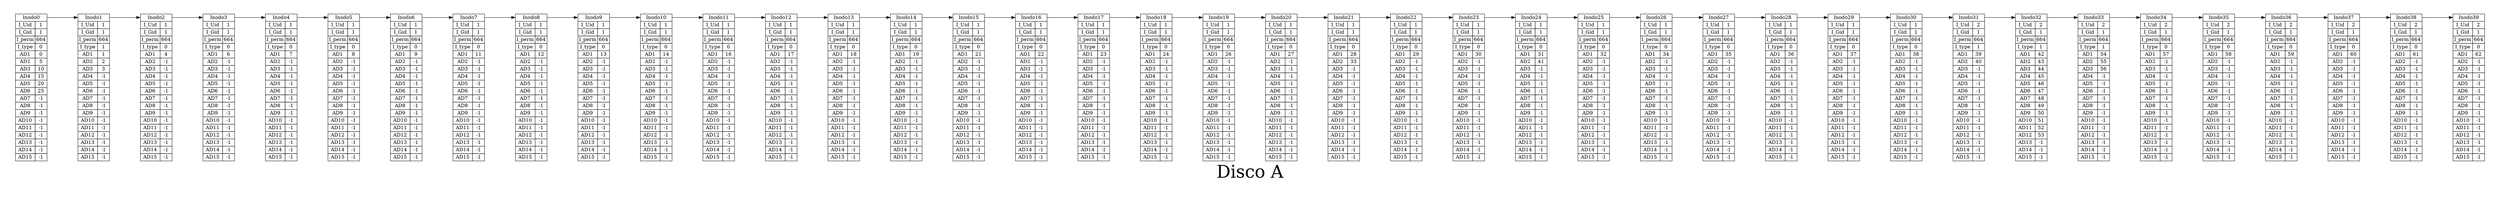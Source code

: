 digraph H {
        label="Disco A";
        fontsize="50"
		graph [pad="0.5", nodesep="0.5", ranksep="1"];
		node [shape=plaintext]
		 rankdir=LR;Inodo0 [
			label=<
				<table  border="0" cellborder="1" cellspacing="0">
				<tr><td colspan="3" port='0'>Inodo0</td></tr><tr><td>I_Uid</td><td port='0'>1</td></tr><tr><td>I_Gid</td><td port='0'>1</td></tr><tr><td>I_perm</td><td port='0'>664</td></tr><tr><td>I_type</td><td port='0'>0</td></tr><tr><td>AD1</td><td port='1'>0</td></tr><tr><td>AD2</td><td port='2'>5</td></tr><tr><td>AD3</td><td port='3'>10</td></tr><tr><td>AD4</td><td port='4'>15</td></tr><tr><td>AD5</td><td port='5'>20</td></tr><tr><td>AD6</td><td port='6'>25</td></tr><tr><td>AD7</td><td port='7'>-1</td></tr><tr><td>AD8</td><td port='8'>-1</td></tr><tr><td>AD9</td><td port='9'>-1</td></tr><tr><td>AD10</td><td port='10'>-1</td></tr><tr><td>AD11</td><td port='11'>-1</td></tr><tr><td>AD12</td><td port='12'>-1</td></tr><tr><td>AD13</td><td port='13'>-1</td></tr><tr><td>AD14</td><td port='14'>-1</td></tr><tr><td>AD15</td><td port='15'>-1</td></tr></table>
			>];
			
			Inodo1 [
			label=<
				<table  border="0" cellborder="1" cellspacing="0">
				<tr><td colspan="3" port='0'>Inodo1</td></tr><tr><td>I_Uid</td><td port='0'>1</td></tr><tr><td>I_Gid</td><td port='0'>1</td></tr><tr><td>I_perm</td><td port='0'>664</td></tr><tr><td>I_type</td><td port='0'>1</td></tr><tr><td>AD1</td><td port='1'>1</td></tr><tr><td>AD2</td><td port='2'>2</td></tr><tr><td>AD3</td><td port='3'>3</td></tr><tr><td>AD4</td><td port='4'>-1</td></tr><tr><td>AD5</td><td port='5'>-1</td></tr><tr><td>AD6</td><td port='6'>-1</td></tr><tr><td>AD7</td><td port='7'>-1</td></tr><tr><td>AD8</td><td port='8'>-1</td></tr><tr><td>AD9</td><td port='9'>-1</td></tr><tr><td>AD10</td><td port='10'>-1</td></tr><tr><td>AD11</td><td port='11'>-1</td></tr><tr><td>AD12</td><td port='12'>-1</td></tr><tr><td>AD13</td><td port='13'>-1</td></tr><tr><td>AD14</td><td port='14'>-1</td></tr><tr><td>AD15</td><td port='15'>-1</td></tr></table>
			>];
			
			Inodo2 [
			label=<
				<table  border="0" cellborder="1" cellspacing="0">
				<tr><td colspan="3" port='0'>Inodo2</td></tr><tr><td>I_Uid</td><td port='0'>1</td></tr><tr><td>I_Gid</td><td port='0'>1</td></tr><tr><td>I_perm</td><td port='0'>664</td></tr><tr><td>I_type</td><td port='0'>0</td></tr><tr><td>AD1</td><td port='1'>4</td></tr><tr><td>AD2</td><td port='2'>-1</td></tr><tr><td>AD3</td><td port='3'>-1</td></tr><tr><td>AD4</td><td port='4'>-1</td></tr><tr><td>AD5</td><td port='5'>-1</td></tr><tr><td>AD6</td><td port='6'>-1</td></tr><tr><td>AD7</td><td port='7'>-1</td></tr><tr><td>AD8</td><td port='8'>-1</td></tr><tr><td>AD9</td><td port='9'>-1</td></tr><tr><td>AD10</td><td port='10'>-1</td></tr><tr><td>AD11</td><td port='11'>-1</td></tr><tr><td>AD12</td><td port='12'>-1</td></tr><tr><td>AD13</td><td port='13'>-1</td></tr><tr><td>AD14</td><td port='14'>-1</td></tr><tr><td>AD15</td><td port='15'>-1</td></tr></table>
			>];
			
			Inodo3 [
			label=<
				<table  border="0" cellborder="1" cellspacing="0">
				<tr><td colspan="3" port='0'>Inodo3</td></tr><tr><td>I_Uid</td><td port='0'>1</td></tr><tr><td>I_Gid</td><td port='0'>1</td></tr><tr><td>I_perm</td><td port='0'>664</td></tr><tr><td>I_type</td><td port='0'>0</td></tr><tr><td>AD1</td><td port='1'>6</td></tr><tr><td>AD2</td><td port='2'>-1</td></tr><tr><td>AD3</td><td port='3'>-1</td></tr><tr><td>AD4</td><td port='4'>-1</td></tr><tr><td>AD5</td><td port='5'>-1</td></tr><tr><td>AD6</td><td port='6'>-1</td></tr><tr><td>AD7</td><td port='7'>-1</td></tr><tr><td>AD8</td><td port='8'>-1</td></tr><tr><td>AD9</td><td port='9'>-1</td></tr><tr><td>AD10</td><td port='10'>-1</td></tr><tr><td>AD11</td><td port='11'>-1</td></tr><tr><td>AD12</td><td port='12'>-1</td></tr><tr><td>AD13</td><td port='13'>-1</td></tr><tr><td>AD14</td><td port='14'>-1</td></tr><tr><td>AD15</td><td port='15'>-1</td></tr></table>
			>];
			
			Inodo4 [
			label=<
				<table  border="0" cellborder="1" cellspacing="0">
				<tr><td colspan="3" port='0'>Inodo4</td></tr><tr><td>I_Uid</td><td port='0'>1</td></tr><tr><td>I_Gid</td><td port='0'>1</td></tr><tr><td>I_perm</td><td port='0'>664</td></tr><tr><td>I_type</td><td port='0'>0</td></tr><tr><td>AD1</td><td port='1'>7</td></tr><tr><td>AD2</td><td port='2'>-1</td></tr><tr><td>AD3</td><td port='3'>-1</td></tr><tr><td>AD4</td><td port='4'>-1</td></tr><tr><td>AD5</td><td port='5'>-1</td></tr><tr><td>AD6</td><td port='6'>-1</td></tr><tr><td>AD7</td><td port='7'>-1</td></tr><tr><td>AD8</td><td port='8'>-1</td></tr><tr><td>AD9</td><td port='9'>-1</td></tr><tr><td>AD10</td><td port='10'>-1</td></tr><tr><td>AD11</td><td port='11'>-1</td></tr><tr><td>AD12</td><td port='12'>-1</td></tr><tr><td>AD13</td><td port='13'>-1</td></tr><tr><td>AD14</td><td port='14'>-1</td></tr><tr><td>AD15</td><td port='15'>-1</td></tr></table>
			>];
			
			Inodo5 [
			label=<
				<table  border="0" cellborder="1" cellspacing="0">
				<tr><td colspan="3" port='0'>Inodo5</td></tr><tr><td>I_Uid</td><td port='0'>1</td></tr><tr><td>I_Gid</td><td port='0'>1</td></tr><tr><td>I_perm</td><td port='0'>664</td></tr><tr><td>I_type</td><td port='0'>0</td></tr><tr><td>AD1</td><td port='1'>8</td></tr><tr><td>AD2</td><td port='2'>-1</td></tr><tr><td>AD3</td><td port='3'>-1</td></tr><tr><td>AD4</td><td port='4'>-1</td></tr><tr><td>AD5</td><td port='5'>-1</td></tr><tr><td>AD6</td><td port='6'>-1</td></tr><tr><td>AD7</td><td port='7'>-1</td></tr><tr><td>AD8</td><td port='8'>-1</td></tr><tr><td>AD9</td><td port='9'>-1</td></tr><tr><td>AD10</td><td port='10'>-1</td></tr><tr><td>AD11</td><td port='11'>-1</td></tr><tr><td>AD12</td><td port='12'>-1</td></tr><tr><td>AD13</td><td port='13'>-1</td></tr><tr><td>AD14</td><td port='14'>-1</td></tr><tr><td>AD15</td><td port='15'>-1</td></tr></table>
			>];
			
			Inodo6 [
			label=<
				<table  border="0" cellborder="1" cellspacing="0">
				<tr><td colspan="3" port='0'>Inodo6</td></tr><tr><td>I_Uid</td><td port='0'>1</td></tr><tr><td>I_Gid</td><td port='0'>1</td></tr><tr><td>I_perm</td><td port='0'>664</td></tr><tr><td>I_type</td><td port='0'>0</td></tr><tr><td>AD1</td><td port='1'>9</td></tr><tr><td>AD2</td><td port='2'>-1</td></tr><tr><td>AD3</td><td port='3'>-1</td></tr><tr><td>AD4</td><td port='4'>-1</td></tr><tr><td>AD5</td><td port='5'>-1</td></tr><tr><td>AD6</td><td port='6'>-1</td></tr><tr><td>AD7</td><td port='7'>-1</td></tr><tr><td>AD8</td><td port='8'>-1</td></tr><tr><td>AD9</td><td port='9'>-1</td></tr><tr><td>AD10</td><td port='10'>-1</td></tr><tr><td>AD11</td><td port='11'>-1</td></tr><tr><td>AD12</td><td port='12'>-1</td></tr><tr><td>AD13</td><td port='13'>-1</td></tr><tr><td>AD14</td><td port='14'>-1</td></tr><tr><td>AD15</td><td port='15'>-1</td></tr></table>
			>];
			
			Inodo7 [
			label=<
				<table  border="0" cellborder="1" cellspacing="0">
				<tr><td colspan="3" port='0'>Inodo7</td></tr><tr><td>I_Uid</td><td port='0'>1</td></tr><tr><td>I_Gid</td><td port='0'>1</td></tr><tr><td>I_perm</td><td port='0'>664</td></tr><tr><td>I_type</td><td port='0'>0</td></tr><tr><td>AD1</td><td port='1'>11</td></tr><tr><td>AD2</td><td port='2'>-1</td></tr><tr><td>AD3</td><td port='3'>-1</td></tr><tr><td>AD4</td><td port='4'>-1</td></tr><tr><td>AD5</td><td port='5'>-1</td></tr><tr><td>AD6</td><td port='6'>-1</td></tr><tr><td>AD7</td><td port='7'>-1</td></tr><tr><td>AD8</td><td port='8'>-1</td></tr><tr><td>AD9</td><td port='9'>-1</td></tr><tr><td>AD10</td><td port='10'>-1</td></tr><tr><td>AD11</td><td port='11'>-1</td></tr><tr><td>AD12</td><td port='12'>-1</td></tr><tr><td>AD13</td><td port='13'>-1</td></tr><tr><td>AD14</td><td port='14'>-1</td></tr><tr><td>AD15</td><td port='15'>-1</td></tr></table>
			>];
			
			Inodo8 [
			label=<
				<table  border="0" cellborder="1" cellspacing="0">
				<tr><td colspan="3" port='0'>Inodo8</td></tr><tr><td>I_Uid</td><td port='0'>1</td></tr><tr><td>I_Gid</td><td port='0'>1</td></tr><tr><td>I_perm</td><td port='0'>664</td></tr><tr><td>I_type</td><td port='0'>0</td></tr><tr><td>AD1</td><td port='1'>12</td></tr><tr><td>AD2</td><td port='2'>-1</td></tr><tr><td>AD3</td><td port='3'>-1</td></tr><tr><td>AD4</td><td port='4'>-1</td></tr><tr><td>AD5</td><td port='5'>-1</td></tr><tr><td>AD6</td><td port='6'>-1</td></tr><tr><td>AD7</td><td port='7'>-1</td></tr><tr><td>AD8</td><td port='8'>-1</td></tr><tr><td>AD9</td><td port='9'>-1</td></tr><tr><td>AD10</td><td port='10'>-1</td></tr><tr><td>AD11</td><td port='11'>-1</td></tr><tr><td>AD12</td><td port='12'>-1</td></tr><tr><td>AD13</td><td port='13'>-1</td></tr><tr><td>AD14</td><td port='14'>-1</td></tr><tr><td>AD15</td><td port='15'>-1</td></tr></table>
			>];
			
			Inodo9 [
			label=<
				<table  border="0" cellborder="1" cellspacing="0">
				<tr><td colspan="3" port='0'>Inodo9</td></tr><tr><td>I_Uid</td><td port='0'>1</td></tr><tr><td>I_Gid</td><td port='0'>1</td></tr><tr><td>I_perm</td><td port='0'>664</td></tr><tr><td>I_type</td><td port='0'>0</td></tr><tr><td>AD1</td><td port='1'>13</td></tr><tr><td>AD2</td><td port='2'>-1</td></tr><tr><td>AD3</td><td port='3'>-1</td></tr><tr><td>AD4</td><td port='4'>-1</td></tr><tr><td>AD5</td><td port='5'>-1</td></tr><tr><td>AD6</td><td port='6'>-1</td></tr><tr><td>AD7</td><td port='7'>-1</td></tr><tr><td>AD8</td><td port='8'>-1</td></tr><tr><td>AD9</td><td port='9'>-1</td></tr><tr><td>AD10</td><td port='10'>-1</td></tr><tr><td>AD11</td><td port='11'>-1</td></tr><tr><td>AD12</td><td port='12'>-1</td></tr><tr><td>AD13</td><td port='13'>-1</td></tr><tr><td>AD14</td><td port='14'>-1</td></tr><tr><td>AD15</td><td port='15'>-1</td></tr></table>
			>];
			
			Inodo10 [
			label=<
				<table  border="0" cellborder="1" cellspacing="0">
				<tr><td colspan="3" port='0'>Inodo10</td></tr><tr><td>I_Uid</td><td port='0'>1</td></tr><tr><td>I_Gid</td><td port='0'>1</td></tr><tr><td>I_perm</td><td port='0'>664</td></tr><tr><td>I_type</td><td port='0'>0</td></tr><tr><td>AD1</td><td port='1'>14</td></tr><tr><td>AD2</td><td port='2'>-1</td></tr><tr><td>AD3</td><td port='3'>-1</td></tr><tr><td>AD4</td><td port='4'>-1</td></tr><tr><td>AD5</td><td port='5'>-1</td></tr><tr><td>AD6</td><td port='6'>-1</td></tr><tr><td>AD7</td><td port='7'>-1</td></tr><tr><td>AD8</td><td port='8'>-1</td></tr><tr><td>AD9</td><td port='9'>-1</td></tr><tr><td>AD10</td><td port='10'>-1</td></tr><tr><td>AD11</td><td port='11'>-1</td></tr><tr><td>AD12</td><td port='12'>-1</td></tr><tr><td>AD13</td><td port='13'>-1</td></tr><tr><td>AD14</td><td port='14'>-1</td></tr><tr><td>AD15</td><td port='15'>-1</td></tr></table>
			>];
			
			Inodo11 [
			label=<
				<table  border="0" cellborder="1" cellspacing="0">
				<tr><td colspan="3" port='0'>Inodo11</td></tr><tr><td>I_Uid</td><td port='0'>1</td></tr><tr><td>I_Gid</td><td port='0'>1</td></tr><tr><td>I_perm</td><td port='0'>664</td></tr><tr><td>I_type</td><td port='0'>0</td></tr><tr><td>AD1</td><td port='1'>16</td></tr><tr><td>AD2</td><td port='2'>-1</td></tr><tr><td>AD3</td><td port='3'>-1</td></tr><tr><td>AD4</td><td port='4'>-1</td></tr><tr><td>AD5</td><td port='5'>-1</td></tr><tr><td>AD6</td><td port='6'>-1</td></tr><tr><td>AD7</td><td port='7'>-1</td></tr><tr><td>AD8</td><td port='8'>-1</td></tr><tr><td>AD9</td><td port='9'>-1</td></tr><tr><td>AD10</td><td port='10'>-1</td></tr><tr><td>AD11</td><td port='11'>-1</td></tr><tr><td>AD12</td><td port='12'>-1</td></tr><tr><td>AD13</td><td port='13'>-1</td></tr><tr><td>AD14</td><td port='14'>-1</td></tr><tr><td>AD15</td><td port='15'>-1</td></tr></table>
			>];
			
			Inodo12 [
			label=<
				<table  border="0" cellborder="1" cellspacing="0">
				<tr><td colspan="3" port='0'>Inodo12</td></tr><tr><td>I_Uid</td><td port='0'>1</td></tr><tr><td>I_Gid</td><td port='0'>1</td></tr><tr><td>I_perm</td><td port='0'>664</td></tr><tr><td>I_type</td><td port='0'>0</td></tr><tr><td>AD1</td><td port='1'>17</td></tr><tr><td>AD2</td><td port='2'>-1</td></tr><tr><td>AD3</td><td port='3'>-1</td></tr><tr><td>AD4</td><td port='4'>-1</td></tr><tr><td>AD5</td><td port='5'>-1</td></tr><tr><td>AD6</td><td port='6'>-1</td></tr><tr><td>AD7</td><td port='7'>-1</td></tr><tr><td>AD8</td><td port='8'>-1</td></tr><tr><td>AD9</td><td port='9'>-1</td></tr><tr><td>AD10</td><td port='10'>-1</td></tr><tr><td>AD11</td><td port='11'>-1</td></tr><tr><td>AD12</td><td port='12'>-1</td></tr><tr><td>AD13</td><td port='13'>-1</td></tr><tr><td>AD14</td><td port='14'>-1</td></tr><tr><td>AD15</td><td port='15'>-1</td></tr></table>
			>];
			
			Inodo13 [
			label=<
				<table  border="0" cellborder="1" cellspacing="0">
				<tr><td colspan="3" port='0'>Inodo13</td></tr><tr><td>I_Uid</td><td port='0'>1</td></tr><tr><td>I_Gid</td><td port='0'>1</td></tr><tr><td>I_perm</td><td port='0'>664</td></tr><tr><td>I_type</td><td port='0'>0</td></tr><tr><td>AD1</td><td port='1'>18</td></tr><tr><td>AD2</td><td port='2'>-1</td></tr><tr><td>AD3</td><td port='3'>-1</td></tr><tr><td>AD4</td><td port='4'>-1</td></tr><tr><td>AD5</td><td port='5'>-1</td></tr><tr><td>AD6</td><td port='6'>-1</td></tr><tr><td>AD7</td><td port='7'>-1</td></tr><tr><td>AD8</td><td port='8'>-1</td></tr><tr><td>AD9</td><td port='9'>-1</td></tr><tr><td>AD10</td><td port='10'>-1</td></tr><tr><td>AD11</td><td port='11'>-1</td></tr><tr><td>AD12</td><td port='12'>-1</td></tr><tr><td>AD13</td><td port='13'>-1</td></tr><tr><td>AD14</td><td port='14'>-1</td></tr><tr><td>AD15</td><td port='15'>-1</td></tr></table>
			>];
			
			Inodo14 [
			label=<
				<table  border="0" cellborder="1" cellspacing="0">
				<tr><td colspan="3" port='0'>Inodo14</td></tr><tr><td>I_Uid</td><td port='0'>1</td></tr><tr><td>I_Gid</td><td port='0'>1</td></tr><tr><td>I_perm</td><td port='0'>664</td></tr><tr><td>I_type</td><td port='0'>0</td></tr><tr><td>AD1</td><td port='1'>19</td></tr><tr><td>AD2</td><td port='2'>-1</td></tr><tr><td>AD3</td><td port='3'>-1</td></tr><tr><td>AD4</td><td port='4'>-1</td></tr><tr><td>AD5</td><td port='5'>-1</td></tr><tr><td>AD6</td><td port='6'>-1</td></tr><tr><td>AD7</td><td port='7'>-1</td></tr><tr><td>AD8</td><td port='8'>-1</td></tr><tr><td>AD9</td><td port='9'>-1</td></tr><tr><td>AD10</td><td port='10'>-1</td></tr><tr><td>AD11</td><td port='11'>-1</td></tr><tr><td>AD12</td><td port='12'>-1</td></tr><tr><td>AD13</td><td port='13'>-1</td></tr><tr><td>AD14</td><td port='14'>-1</td></tr><tr><td>AD15</td><td port='15'>-1</td></tr></table>
			>];
			
			Inodo15 [
			label=<
				<table  border="0" cellborder="1" cellspacing="0">
				<tr><td colspan="3" port='0'>Inodo15</td></tr><tr><td>I_Uid</td><td port='0'>1</td></tr><tr><td>I_Gid</td><td port='0'>1</td></tr><tr><td>I_perm</td><td port='0'>664</td></tr><tr><td>I_type</td><td port='0'>0</td></tr><tr><td>AD1</td><td port='1'>21</td></tr><tr><td>AD2</td><td port='2'>-1</td></tr><tr><td>AD3</td><td port='3'>-1</td></tr><tr><td>AD4</td><td port='4'>-1</td></tr><tr><td>AD5</td><td port='5'>-1</td></tr><tr><td>AD6</td><td port='6'>-1</td></tr><tr><td>AD7</td><td port='7'>-1</td></tr><tr><td>AD8</td><td port='8'>-1</td></tr><tr><td>AD9</td><td port='9'>-1</td></tr><tr><td>AD10</td><td port='10'>-1</td></tr><tr><td>AD11</td><td port='11'>-1</td></tr><tr><td>AD12</td><td port='12'>-1</td></tr><tr><td>AD13</td><td port='13'>-1</td></tr><tr><td>AD14</td><td port='14'>-1</td></tr><tr><td>AD15</td><td port='15'>-1</td></tr></table>
			>];
			
			Inodo16 [
			label=<
				<table  border="0" cellborder="1" cellspacing="0">
				<tr><td colspan="3" port='0'>Inodo16</td></tr><tr><td>I_Uid</td><td port='0'>1</td></tr><tr><td>I_Gid</td><td port='0'>1</td></tr><tr><td>I_perm</td><td port='0'>664</td></tr><tr><td>I_type</td><td port='0'>0</td></tr><tr><td>AD1</td><td port='1'>22</td></tr><tr><td>AD2</td><td port='2'>-1</td></tr><tr><td>AD3</td><td port='3'>-1</td></tr><tr><td>AD4</td><td port='4'>-1</td></tr><tr><td>AD5</td><td port='5'>-1</td></tr><tr><td>AD6</td><td port='6'>-1</td></tr><tr><td>AD7</td><td port='7'>-1</td></tr><tr><td>AD8</td><td port='8'>-1</td></tr><tr><td>AD9</td><td port='9'>-1</td></tr><tr><td>AD10</td><td port='10'>-1</td></tr><tr><td>AD11</td><td port='11'>-1</td></tr><tr><td>AD12</td><td port='12'>-1</td></tr><tr><td>AD13</td><td port='13'>-1</td></tr><tr><td>AD14</td><td port='14'>-1</td></tr><tr><td>AD15</td><td port='15'>-1</td></tr></table>
			>];
			
			Inodo17 [
			label=<
				<table  border="0" cellborder="1" cellspacing="0">
				<tr><td colspan="3" port='0'>Inodo17</td></tr><tr><td>I_Uid</td><td port='0'>1</td></tr><tr><td>I_Gid</td><td port='0'>1</td></tr><tr><td>I_perm</td><td port='0'>664</td></tr><tr><td>I_type</td><td port='0'>0</td></tr><tr><td>AD1</td><td port='1'>23</td></tr><tr><td>AD2</td><td port='2'>-1</td></tr><tr><td>AD3</td><td port='3'>-1</td></tr><tr><td>AD4</td><td port='4'>-1</td></tr><tr><td>AD5</td><td port='5'>-1</td></tr><tr><td>AD6</td><td port='6'>-1</td></tr><tr><td>AD7</td><td port='7'>-1</td></tr><tr><td>AD8</td><td port='8'>-1</td></tr><tr><td>AD9</td><td port='9'>-1</td></tr><tr><td>AD10</td><td port='10'>-1</td></tr><tr><td>AD11</td><td port='11'>-1</td></tr><tr><td>AD12</td><td port='12'>-1</td></tr><tr><td>AD13</td><td port='13'>-1</td></tr><tr><td>AD14</td><td port='14'>-1</td></tr><tr><td>AD15</td><td port='15'>-1</td></tr></table>
			>];
			
			Inodo18 [
			label=<
				<table  border="0" cellborder="1" cellspacing="0">
				<tr><td colspan="3" port='0'>Inodo18</td></tr><tr><td>I_Uid</td><td port='0'>1</td></tr><tr><td>I_Gid</td><td port='0'>1</td></tr><tr><td>I_perm</td><td port='0'>664</td></tr><tr><td>I_type</td><td port='0'>0</td></tr><tr><td>AD1</td><td port='1'>24</td></tr><tr><td>AD2</td><td port='2'>-1</td></tr><tr><td>AD3</td><td port='3'>-1</td></tr><tr><td>AD4</td><td port='4'>-1</td></tr><tr><td>AD5</td><td port='5'>-1</td></tr><tr><td>AD6</td><td port='6'>-1</td></tr><tr><td>AD7</td><td port='7'>-1</td></tr><tr><td>AD8</td><td port='8'>-1</td></tr><tr><td>AD9</td><td port='9'>-1</td></tr><tr><td>AD10</td><td port='10'>-1</td></tr><tr><td>AD11</td><td port='11'>-1</td></tr><tr><td>AD12</td><td port='12'>-1</td></tr><tr><td>AD13</td><td port='13'>-1</td></tr><tr><td>AD14</td><td port='14'>-1</td></tr><tr><td>AD15</td><td port='15'>-1</td></tr></table>
			>];
			
			Inodo19 [
			label=<
				<table  border="0" cellborder="1" cellspacing="0">
				<tr><td colspan="3" port='0'>Inodo19</td></tr><tr><td>I_Uid</td><td port='0'>1</td></tr><tr><td>I_Gid</td><td port='0'>1</td></tr><tr><td>I_perm</td><td port='0'>664</td></tr><tr><td>I_type</td><td port='0'>0</td></tr><tr><td>AD1</td><td port='1'>26</td></tr><tr><td>AD2</td><td port='2'>-1</td></tr><tr><td>AD3</td><td port='3'>-1</td></tr><tr><td>AD4</td><td port='4'>-1</td></tr><tr><td>AD5</td><td port='5'>-1</td></tr><tr><td>AD6</td><td port='6'>-1</td></tr><tr><td>AD7</td><td port='7'>-1</td></tr><tr><td>AD8</td><td port='8'>-1</td></tr><tr><td>AD9</td><td port='9'>-1</td></tr><tr><td>AD10</td><td port='10'>-1</td></tr><tr><td>AD11</td><td port='11'>-1</td></tr><tr><td>AD12</td><td port='12'>-1</td></tr><tr><td>AD13</td><td port='13'>-1</td></tr><tr><td>AD14</td><td port='14'>-1</td></tr><tr><td>AD15</td><td port='15'>-1</td></tr></table>
			>];
			
			Inodo20 [
			label=<
				<table  border="0" cellborder="1" cellspacing="0">
				<tr><td colspan="3" port='0'>Inodo20</td></tr><tr><td>I_Uid</td><td port='0'>1</td></tr><tr><td>I_Gid</td><td port='0'>1</td></tr><tr><td>I_perm</td><td port='0'>664</td></tr><tr><td>I_type</td><td port='0'>0</td></tr><tr><td>AD1</td><td port='1'>27</td></tr><tr><td>AD2</td><td port='2'>-1</td></tr><tr><td>AD3</td><td port='3'>-1</td></tr><tr><td>AD4</td><td port='4'>-1</td></tr><tr><td>AD5</td><td port='5'>-1</td></tr><tr><td>AD6</td><td port='6'>-1</td></tr><tr><td>AD7</td><td port='7'>-1</td></tr><tr><td>AD8</td><td port='8'>-1</td></tr><tr><td>AD9</td><td port='9'>-1</td></tr><tr><td>AD10</td><td port='10'>-1</td></tr><tr><td>AD11</td><td port='11'>-1</td></tr><tr><td>AD12</td><td port='12'>-1</td></tr><tr><td>AD13</td><td port='13'>-1</td></tr><tr><td>AD14</td><td port='14'>-1</td></tr><tr><td>AD15</td><td port='15'>-1</td></tr></table>
			>];
			
			Inodo21 [
			label=<
				<table  border="0" cellborder="1" cellspacing="0">
				<tr><td colspan="3" port='0'>Inodo21</td></tr><tr><td>I_Uid</td><td port='0'>1</td></tr><tr><td>I_Gid</td><td port='0'>1</td></tr><tr><td>I_perm</td><td port='0'>664</td></tr><tr><td>I_type</td><td port='0'>0</td></tr><tr><td>AD1</td><td port='1'>28</td></tr><tr><td>AD2</td><td port='2'>33</td></tr><tr><td>AD3</td><td port='3'>-1</td></tr><tr><td>AD4</td><td port='4'>-1</td></tr><tr><td>AD5</td><td port='5'>-1</td></tr><tr><td>AD6</td><td port='6'>-1</td></tr><tr><td>AD7</td><td port='7'>-1</td></tr><tr><td>AD8</td><td port='8'>-1</td></tr><tr><td>AD9</td><td port='9'>-1</td></tr><tr><td>AD10</td><td port='10'>-1</td></tr><tr><td>AD11</td><td port='11'>-1</td></tr><tr><td>AD12</td><td port='12'>-1</td></tr><tr><td>AD13</td><td port='13'>-1</td></tr><tr><td>AD14</td><td port='14'>-1</td></tr><tr><td>AD15</td><td port='15'>-1</td></tr></table>
			>];
			
			Inodo22 [
			label=<
				<table  border="0" cellborder="1" cellspacing="0">
				<tr><td colspan="3" port='0'>Inodo22</td></tr><tr><td>I_Uid</td><td port='0'>1</td></tr><tr><td>I_Gid</td><td port='0'>1</td></tr><tr><td>I_perm</td><td port='0'>664</td></tr><tr><td>I_type</td><td port='0'>0</td></tr><tr><td>AD1</td><td port='1'>29</td></tr><tr><td>AD2</td><td port='2'>-1</td></tr><tr><td>AD3</td><td port='3'>-1</td></tr><tr><td>AD4</td><td port='4'>-1</td></tr><tr><td>AD5</td><td port='5'>-1</td></tr><tr><td>AD6</td><td port='6'>-1</td></tr><tr><td>AD7</td><td port='7'>-1</td></tr><tr><td>AD8</td><td port='8'>-1</td></tr><tr><td>AD9</td><td port='9'>-1</td></tr><tr><td>AD10</td><td port='10'>-1</td></tr><tr><td>AD11</td><td port='11'>-1</td></tr><tr><td>AD12</td><td port='12'>-1</td></tr><tr><td>AD13</td><td port='13'>-1</td></tr><tr><td>AD14</td><td port='14'>-1</td></tr><tr><td>AD15</td><td port='15'>-1</td></tr></table>
			>];
			
			Inodo23 [
			label=<
				<table  border="0" cellborder="1" cellspacing="0">
				<tr><td colspan="3" port='0'>Inodo23</td></tr><tr><td>I_Uid</td><td port='0'>1</td></tr><tr><td>I_Gid</td><td port='0'>1</td></tr><tr><td>I_perm</td><td port='0'>664</td></tr><tr><td>I_type</td><td port='0'>0</td></tr><tr><td>AD1</td><td port='1'>30</td></tr><tr><td>AD2</td><td port='2'>-1</td></tr><tr><td>AD3</td><td port='3'>-1</td></tr><tr><td>AD4</td><td port='4'>-1</td></tr><tr><td>AD5</td><td port='5'>-1</td></tr><tr><td>AD6</td><td port='6'>-1</td></tr><tr><td>AD7</td><td port='7'>-1</td></tr><tr><td>AD8</td><td port='8'>-1</td></tr><tr><td>AD9</td><td port='9'>-1</td></tr><tr><td>AD10</td><td port='10'>-1</td></tr><tr><td>AD11</td><td port='11'>-1</td></tr><tr><td>AD12</td><td port='12'>-1</td></tr><tr><td>AD13</td><td port='13'>-1</td></tr><tr><td>AD14</td><td port='14'>-1</td></tr><tr><td>AD15</td><td port='15'>-1</td></tr></table>
			>];
			
			Inodo24 [
			label=<
				<table  border="0" cellborder="1" cellspacing="0">
				<tr><td colspan="3" port='0'>Inodo24</td></tr><tr><td>I_Uid</td><td port='0'>1</td></tr><tr><td>I_Gid</td><td port='0'>1</td></tr><tr><td>I_perm</td><td port='0'>664</td></tr><tr><td>I_type</td><td port='0'>0</td></tr><tr><td>AD1</td><td port='1'>31</td></tr><tr><td>AD2</td><td port='2'>41</td></tr><tr><td>AD3</td><td port='3'>-1</td></tr><tr><td>AD4</td><td port='4'>-1</td></tr><tr><td>AD5</td><td port='5'>-1</td></tr><tr><td>AD6</td><td port='6'>-1</td></tr><tr><td>AD7</td><td port='7'>-1</td></tr><tr><td>AD8</td><td port='8'>-1</td></tr><tr><td>AD9</td><td port='9'>-1</td></tr><tr><td>AD10</td><td port='10'>-1</td></tr><tr><td>AD11</td><td port='11'>-1</td></tr><tr><td>AD12</td><td port='12'>-1</td></tr><tr><td>AD13</td><td port='13'>-1</td></tr><tr><td>AD14</td><td port='14'>-1</td></tr><tr><td>AD15</td><td port='15'>-1</td></tr></table>
			>];
			
			Inodo25 [
			label=<
				<table  border="0" cellborder="1" cellspacing="0">
				<tr><td colspan="3" port='0'>Inodo25</td></tr><tr><td>I_Uid</td><td port='0'>1</td></tr><tr><td>I_Gid</td><td port='0'>1</td></tr><tr><td>I_perm</td><td port='0'>664</td></tr><tr><td>I_type</td><td port='0'>0</td></tr><tr><td>AD1</td><td port='1'>32</td></tr><tr><td>AD2</td><td port='2'>-1</td></tr><tr><td>AD3</td><td port='3'>-1</td></tr><tr><td>AD4</td><td port='4'>-1</td></tr><tr><td>AD5</td><td port='5'>-1</td></tr><tr><td>AD6</td><td port='6'>-1</td></tr><tr><td>AD7</td><td port='7'>-1</td></tr><tr><td>AD8</td><td port='8'>-1</td></tr><tr><td>AD9</td><td port='9'>-1</td></tr><tr><td>AD10</td><td port='10'>-1</td></tr><tr><td>AD11</td><td port='11'>-1</td></tr><tr><td>AD12</td><td port='12'>-1</td></tr><tr><td>AD13</td><td port='13'>-1</td></tr><tr><td>AD14</td><td port='14'>-1</td></tr><tr><td>AD15</td><td port='15'>-1</td></tr></table>
			>];
			
			Inodo26 [
			label=<
				<table  border="0" cellborder="1" cellspacing="0">
				<tr><td colspan="3" port='0'>Inodo26</td></tr><tr><td>I_Uid</td><td port='0'>1</td></tr><tr><td>I_Gid</td><td port='0'>1</td></tr><tr><td>I_perm</td><td port='0'>664</td></tr><tr><td>I_type</td><td port='0'>0</td></tr><tr><td>AD1</td><td port='1'>34</td></tr><tr><td>AD2</td><td port='2'>-1</td></tr><tr><td>AD3</td><td port='3'>-1</td></tr><tr><td>AD4</td><td port='4'>-1</td></tr><tr><td>AD5</td><td port='5'>-1</td></tr><tr><td>AD6</td><td port='6'>-1</td></tr><tr><td>AD7</td><td port='7'>-1</td></tr><tr><td>AD8</td><td port='8'>-1</td></tr><tr><td>AD9</td><td port='9'>-1</td></tr><tr><td>AD10</td><td port='10'>-1</td></tr><tr><td>AD11</td><td port='11'>-1</td></tr><tr><td>AD12</td><td port='12'>-1</td></tr><tr><td>AD13</td><td port='13'>-1</td></tr><tr><td>AD14</td><td port='14'>-1</td></tr><tr><td>AD15</td><td port='15'>-1</td></tr></table>
			>];
			
			Inodo27 [
			label=<
				<table  border="0" cellborder="1" cellspacing="0">
				<tr><td colspan="3" port='0'>Inodo27</td></tr><tr><td>I_Uid</td><td port='0'>1</td></tr><tr><td>I_Gid</td><td port='0'>1</td></tr><tr><td>I_perm</td><td port='0'>664</td></tr><tr><td>I_type</td><td port='0'>0</td></tr><tr><td>AD1</td><td port='1'>35</td></tr><tr><td>AD2</td><td port='2'>-1</td></tr><tr><td>AD3</td><td port='3'>-1</td></tr><tr><td>AD4</td><td port='4'>-1</td></tr><tr><td>AD5</td><td port='5'>-1</td></tr><tr><td>AD6</td><td port='6'>-1</td></tr><tr><td>AD7</td><td port='7'>-1</td></tr><tr><td>AD8</td><td port='8'>-1</td></tr><tr><td>AD9</td><td port='9'>-1</td></tr><tr><td>AD10</td><td port='10'>-1</td></tr><tr><td>AD11</td><td port='11'>-1</td></tr><tr><td>AD12</td><td port='12'>-1</td></tr><tr><td>AD13</td><td port='13'>-1</td></tr><tr><td>AD14</td><td port='14'>-1</td></tr><tr><td>AD15</td><td port='15'>-1</td></tr></table>
			>];
			
			Inodo28 [
			label=<
				<table  border="0" cellborder="1" cellspacing="0">
				<tr><td colspan="3" port='0'>Inodo28</td></tr><tr><td>I_Uid</td><td port='0'>1</td></tr><tr><td>I_Gid</td><td port='0'>1</td></tr><tr><td>I_perm</td><td port='0'>664</td></tr><tr><td>I_type</td><td port='0'>0</td></tr><tr><td>AD1</td><td port='1'>36</td></tr><tr><td>AD2</td><td port='2'>-1</td></tr><tr><td>AD3</td><td port='3'>-1</td></tr><tr><td>AD4</td><td port='4'>-1</td></tr><tr><td>AD5</td><td port='5'>-1</td></tr><tr><td>AD6</td><td port='6'>-1</td></tr><tr><td>AD7</td><td port='7'>-1</td></tr><tr><td>AD8</td><td port='8'>-1</td></tr><tr><td>AD9</td><td port='9'>-1</td></tr><tr><td>AD10</td><td port='10'>-1</td></tr><tr><td>AD11</td><td port='11'>-1</td></tr><tr><td>AD12</td><td port='12'>-1</td></tr><tr><td>AD13</td><td port='13'>-1</td></tr><tr><td>AD14</td><td port='14'>-1</td></tr><tr><td>AD15</td><td port='15'>-1</td></tr></table>
			>];
			
			Inodo29 [
			label=<
				<table  border="0" cellborder="1" cellspacing="0">
				<tr><td colspan="3" port='0'>Inodo29</td></tr><tr><td>I_Uid</td><td port='0'>1</td></tr><tr><td>I_Gid</td><td port='0'>1</td></tr><tr><td>I_perm</td><td port='0'>664</td></tr><tr><td>I_type</td><td port='0'>0</td></tr><tr><td>AD1</td><td port='1'>37</td></tr><tr><td>AD2</td><td port='2'>-1</td></tr><tr><td>AD3</td><td port='3'>-1</td></tr><tr><td>AD4</td><td port='4'>-1</td></tr><tr><td>AD5</td><td port='5'>-1</td></tr><tr><td>AD6</td><td port='6'>-1</td></tr><tr><td>AD7</td><td port='7'>-1</td></tr><tr><td>AD8</td><td port='8'>-1</td></tr><tr><td>AD9</td><td port='9'>-1</td></tr><tr><td>AD10</td><td port='10'>-1</td></tr><tr><td>AD11</td><td port='11'>-1</td></tr><tr><td>AD12</td><td port='12'>-1</td></tr><tr><td>AD13</td><td port='13'>-1</td></tr><tr><td>AD14</td><td port='14'>-1</td></tr><tr><td>AD15</td><td port='15'>-1</td></tr></table>
			>];
			
			Inodo30 [
			label=<
				<table  border="0" cellborder="1" cellspacing="0">
				<tr><td colspan="3" port='0'>Inodo30</td></tr><tr><td>I_Uid</td><td port='0'>1</td></tr><tr><td>I_Gid</td><td port='0'>1</td></tr><tr><td>I_perm</td><td port='0'>664</td></tr><tr><td>I_type</td><td port='0'>0</td></tr><tr><td>AD1</td><td port='1'>38</td></tr><tr><td>AD2</td><td port='2'>-1</td></tr><tr><td>AD3</td><td port='3'>-1</td></tr><tr><td>AD4</td><td port='4'>-1</td></tr><tr><td>AD5</td><td port='5'>-1</td></tr><tr><td>AD6</td><td port='6'>-1</td></tr><tr><td>AD7</td><td port='7'>-1</td></tr><tr><td>AD8</td><td port='8'>-1</td></tr><tr><td>AD9</td><td port='9'>-1</td></tr><tr><td>AD10</td><td port='10'>-1</td></tr><tr><td>AD11</td><td port='11'>-1</td></tr><tr><td>AD12</td><td port='12'>-1</td></tr><tr><td>AD13</td><td port='13'>-1</td></tr><tr><td>AD14</td><td port='14'>-1</td></tr><tr><td>AD15</td><td port='15'>-1</td></tr></table>
			>];
			
			Inodo31 [
			label=<
				<table  border="0" cellborder="1" cellspacing="0">
				<tr><td colspan="3" port='0'>Inodo31</td></tr><tr><td>I_Uid</td><td port='0'>2</td></tr><tr><td>I_Gid</td><td port='0'>1</td></tr><tr><td>I_perm</td><td port='0'>664</td></tr><tr><td>I_type</td><td port='0'>1</td></tr><tr><td>AD1</td><td port='1'>39</td></tr><tr><td>AD2</td><td port='2'>40</td></tr><tr><td>AD3</td><td port='3'>-1</td></tr><tr><td>AD4</td><td port='4'>-1</td></tr><tr><td>AD5</td><td port='5'>-1</td></tr><tr><td>AD6</td><td port='6'>-1</td></tr><tr><td>AD7</td><td port='7'>-1</td></tr><tr><td>AD8</td><td port='8'>-1</td></tr><tr><td>AD9</td><td port='9'>-1</td></tr><tr><td>AD10</td><td port='10'>-1</td></tr><tr><td>AD11</td><td port='11'>-1</td></tr><tr><td>AD12</td><td port='12'>-1</td></tr><tr><td>AD13</td><td port='13'>-1</td></tr><tr><td>AD14</td><td port='14'>-1</td></tr><tr><td>AD15</td><td port='15'>-1</td></tr></table>
			>];
			
			Inodo32 [
			label=<
				<table  border="0" cellborder="1" cellspacing="0">
				<tr><td colspan="3" port='0'>Inodo32</td></tr><tr><td>I_Uid</td><td port='0'>2</td></tr><tr><td>I_Gid</td><td port='0'>1</td></tr><tr><td>I_perm</td><td port='0'>664</td></tr><tr><td>I_type</td><td port='0'>1</td></tr><tr><td>AD1</td><td port='1'>42</td></tr><tr><td>AD2</td><td port='2'>43</td></tr><tr><td>AD3</td><td port='3'>44</td></tr><tr><td>AD4</td><td port='4'>45</td></tr><tr><td>AD5</td><td port='5'>46</td></tr><tr><td>AD6</td><td port='6'>47</td></tr><tr><td>AD7</td><td port='7'>48</td></tr><tr><td>AD8</td><td port='8'>49</td></tr><tr><td>AD9</td><td port='9'>50</td></tr><tr><td>AD10</td><td port='10'>51</td></tr><tr><td>AD11</td><td port='11'>52</td></tr><tr><td>AD12</td><td port='12'>53</td></tr><tr><td>AD13</td><td port='13'>-1</td></tr><tr><td>AD14</td><td port='14'>-1</td></tr><tr><td>AD15</td><td port='15'>-1</td></tr></table>
			>];
			
			Inodo33 [
			label=<
				<table  border="0" cellborder="1" cellspacing="0">
				<tr><td colspan="3" port='0'>Inodo33</td></tr><tr><td>I_Uid</td><td port='0'>2</td></tr><tr><td>I_Gid</td><td port='0'>1</td></tr><tr><td>I_perm</td><td port='0'>664</td></tr><tr><td>I_type</td><td port='0'>1</td></tr><tr><td>AD1</td><td port='1'>54</td></tr><tr><td>AD2</td><td port='2'>55</td></tr><tr><td>AD3</td><td port='3'>56</td></tr><tr><td>AD4</td><td port='4'>-1</td></tr><tr><td>AD5</td><td port='5'>-1</td></tr><tr><td>AD6</td><td port='6'>-1</td></tr><tr><td>AD7</td><td port='7'>-1</td></tr><tr><td>AD8</td><td port='8'>-1</td></tr><tr><td>AD9</td><td port='9'>-1</td></tr><tr><td>AD10</td><td port='10'>-1</td></tr><tr><td>AD11</td><td port='11'>-1</td></tr><tr><td>AD12</td><td port='12'>-1</td></tr><tr><td>AD13</td><td port='13'>-1</td></tr><tr><td>AD14</td><td port='14'>-1</td></tr><tr><td>AD15</td><td port='15'>-1</td></tr></table>
			>];
			
			Inodo34 [
			label=<
				<table  border="0" cellborder="1" cellspacing="0">
				<tr><td colspan="3" port='0'>Inodo34</td></tr><tr><td>I_Uid</td><td port='0'>2</td></tr><tr><td>I_Gid</td><td port='0'>1</td></tr><tr><td>I_perm</td><td port='0'>664</td></tr><tr><td>I_type</td><td port='0'>0</td></tr><tr><td>AD1</td><td port='1'>57</td></tr><tr><td>AD2</td><td port='2'>-1</td></tr><tr><td>AD3</td><td port='3'>-1</td></tr><tr><td>AD4</td><td port='4'>-1</td></tr><tr><td>AD5</td><td port='5'>-1</td></tr><tr><td>AD6</td><td port='6'>-1</td></tr><tr><td>AD7</td><td port='7'>-1</td></tr><tr><td>AD8</td><td port='8'>-1</td></tr><tr><td>AD9</td><td port='9'>-1</td></tr><tr><td>AD10</td><td port='10'>-1</td></tr><tr><td>AD11</td><td port='11'>-1</td></tr><tr><td>AD12</td><td port='12'>-1</td></tr><tr><td>AD13</td><td port='13'>-1</td></tr><tr><td>AD14</td><td port='14'>-1</td></tr><tr><td>AD15</td><td port='15'>-1</td></tr></table>
			>];
			
			Inodo35 [
			label=<
				<table  border="0" cellborder="1" cellspacing="0">
				<tr><td colspan="3" port='0'>Inodo35</td></tr><tr><td>I_Uid</td><td port='0'>2</td></tr><tr><td>I_Gid</td><td port='0'>1</td></tr><tr><td>I_perm</td><td port='0'>664</td></tr><tr><td>I_type</td><td port='0'>0</td></tr><tr><td>AD1</td><td port='1'>58</td></tr><tr><td>AD2</td><td port='2'>-1</td></tr><tr><td>AD3</td><td port='3'>-1</td></tr><tr><td>AD4</td><td port='4'>-1</td></tr><tr><td>AD5</td><td port='5'>-1</td></tr><tr><td>AD6</td><td port='6'>-1</td></tr><tr><td>AD7</td><td port='7'>-1</td></tr><tr><td>AD8</td><td port='8'>-1</td></tr><tr><td>AD9</td><td port='9'>-1</td></tr><tr><td>AD10</td><td port='10'>-1</td></tr><tr><td>AD11</td><td port='11'>-1</td></tr><tr><td>AD12</td><td port='12'>-1</td></tr><tr><td>AD13</td><td port='13'>-1</td></tr><tr><td>AD14</td><td port='14'>-1</td></tr><tr><td>AD15</td><td port='15'>-1</td></tr></table>
			>];
			
			Inodo36 [
			label=<
				<table  border="0" cellborder="1" cellspacing="0">
				<tr><td colspan="3" port='0'>Inodo36</td></tr><tr><td>I_Uid</td><td port='0'>2</td></tr><tr><td>I_Gid</td><td port='0'>1</td></tr><tr><td>I_perm</td><td port='0'>664</td></tr><tr><td>I_type</td><td port='0'>0</td></tr><tr><td>AD1</td><td port='1'>59</td></tr><tr><td>AD2</td><td port='2'>-1</td></tr><tr><td>AD3</td><td port='3'>-1</td></tr><tr><td>AD4</td><td port='4'>-1</td></tr><tr><td>AD5</td><td port='5'>-1</td></tr><tr><td>AD6</td><td port='6'>-1</td></tr><tr><td>AD7</td><td port='7'>-1</td></tr><tr><td>AD8</td><td port='8'>-1</td></tr><tr><td>AD9</td><td port='9'>-1</td></tr><tr><td>AD10</td><td port='10'>-1</td></tr><tr><td>AD11</td><td port='11'>-1</td></tr><tr><td>AD12</td><td port='12'>-1</td></tr><tr><td>AD13</td><td port='13'>-1</td></tr><tr><td>AD14</td><td port='14'>-1</td></tr><tr><td>AD15</td><td port='15'>-1</td></tr></table>
			>];
			
			Inodo37 [
			label=<
				<table  border="0" cellborder="1" cellspacing="0">
				<tr><td colspan="3" port='0'>Inodo37</td></tr><tr><td>I_Uid</td><td port='0'>2</td></tr><tr><td>I_Gid</td><td port='0'>1</td></tr><tr><td>I_perm</td><td port='0'>664</td></tr><tr><td>I_type</td><td port='0'>0</td></tr><tr><td>AD1</td><td port='1'>60</td></tr><tr><td>AD2</td><td port='2'>-1</td></tr><tr><td>AD3</td><td port='3'>-1</td></tr><tr><td>AD4</td><td port='4'>-1</td></tr><tr><td>AD5</td><td port='5'>-1</td></tr><tr><td>AD6</td><td port='6'>-1</td></tr><tr><td>AD7</td><td port='7'>-1</td></tr><tr><td>AD8</td><td port='8'>-1</td></tr><tr><td>AD9</td><td port='9'>-1</td></tr><tr><td>AD10</td><td port='10'>-1</td></tr><tr><td>AD11</td><td port='11'>-1</td></tr><tr><td>AD12</td><td port='12'>-1</td></tr><tr><td>AD13</td><td port='13'>-1</td></tr><tr><td>AD14</td><td port='14'>-1</td></tr><tr><td>AD15</td><td port='15'>-1</td></tr></table>
			>];
			
			Inodo38 [
			label=<
				<table  border="0" cellborder="1" cellspacing="0">
				<tr><td colspan="3" port='0'>Inodo38</td></tr><tr><td>I_Uid</td><td port='0'>2</td></tr><tr><td>I_Gid</td><td port='0'>1</td></tr><tr><td>I_perm</td><td port='0'>664</td></tr><tr><td>I_type</td><td port='0'>0</td></tr><tr><td>AD1</td><td port='1'>61</td></tr><tr><td>AD2</td><td port='2'>-1</td></tr><tr><td>AD3</td><td port='3'>-1</td></tr><tr><td>AD4</td><td port='4'>-1</td></tr><tr><td>AD5</td><td port='5'>-1</td></tr><tr><td>AD6</td><td port='6'>-1</td></tr><tr><td>AD7</td><td port='7'>-1</td></tr><tr><td>AD8</td><td port='8'>-1</td></tr><tr><td>AD9</td><td port='9'>-1</td></tr><tr><td>AD10</td><td port='10'>-1</td></tr><tr><td>AD11</td><td port='11'>-1</td></tr><tr><td>AD12</td><td port='12'>-1</td></tr><tr><td>AD13</td><td port='13'>-1</td></tr><tr><td>AD14</td><td port='14'>-1</td></tr><tr><td>AD15</td><td port='15'>-1</td></tr></table>
			>];
			
			Inodo39 [
			label=<
				<table  border="0" cellborder="1" cellspacing="0">
				<tr><td colspan="3" port='0'>Inodo39</td></tr><tr><td>I_Uid</td><td port='0'>2</td></tr><tr><td>I_Gid</td><td port='0'>1</td></tr><tr><td>I_perm</td><td port='0'>664</td></tr><tr><td>I_type</td><td port='0'>0</td></tr><tr><td>AD1</td><td port='1'>62</td></tr><tr><td>AD2</td><td port='2'>-1</td></tr><tr><td>AD3</td><td port='3'>-1</td></tr><tr><td>AD4</td><td port='4'>-1</td></tr><tr><td>AD5</td><td port='5'>-1</td></tr><tr><td>AD6</td><td port='6'>-1</td></tr><tr><td>AD7</td><td port='7'>-1</td></tr><tr><td>AD8</td><td port='8'>-1</td></tr><tr><td>AD9</td><td port='9'>-1</td></tr><tr><td>AD10</td><td port='10'>-1</td></tr><tr><td>AD11</td><td port='11'>-1</td></tr><tr><td>AD12</td><td port='12'>-1</td></tr><tr><td>AD13</td><td port='13'>-1</td></tr><tr><td>AD14</td><td port='14'>-1</td></tr><tr><td>AD15</td><td port='15'>-1</td></tr></table>
			>];
			
			Inodo0:0:e->Inodo1:0:w
Inodo1:0:e->Inodo2:0:w
Inodo2:0:e->Inodo3:0:w
Inodo3:0:e->Inodo4:0:w
Inodo4:0:e->Inodo5:0:w
Inodo5:0:e->Inodo6:0:w
Inodo6:0:e->Inodo7:0:w
Inodo7:0:e->Inodo8:0:w
Inodo8:0:e->Inodo9:0:w
Inodo9:0:e->Inodo10:0:w
Inodo10:0:e->Inodo11:0:w
Inodo11:0:e->Inodo12:0:w
Inodo12:0:e->Inodo13:0:w
Inodo13:0:e->Inodo14:0:w
Inodo14:0:e->Inodo15:0:w
Inodo15:0:e->Inodo16:0:w
Inodo16:0:e->Inodo17:0:w
Inodo17:0:e->Inodo18:0:w
Inodo18:0:e->Inodo19:0:w
Inodo19:0:e->Inodo20:0:w
Inodo20:0:e->Inodo21:0:w
Inodo21:0:e->Inodo22:0:w
Inodo22:0:e->Inodo23:0:w
Inodo23:0:e->Inodo24:0:w
Inodo24:0:e->Inodo25:0:w
Inodo25:0:e->Inodo26:0:w
Inodo26:0:e->Inodo27:0:w
Inodo27:0:e->Inodo28:0:w
Inodo28:0:e->Inodo29:0:w
Inodo29:0:e->Inodo30:0:w
Inodo30:0:e->Inodo31:0:w
Inodo31:0:e->Inodo32:0:w
Inodo32:0:e->Inodo33:0:w
Inodo33:0:e->Inodo34:0:w
Inodo34:0:e->Inodo35:0:w
Inodo35:0:e->Inodo36:0:w
Inodo36:0:e->Inodo37:0:w
Inodo37:0:e->Inodo38:0:w
Inodo38:0:e->Inodo39:0:w
}